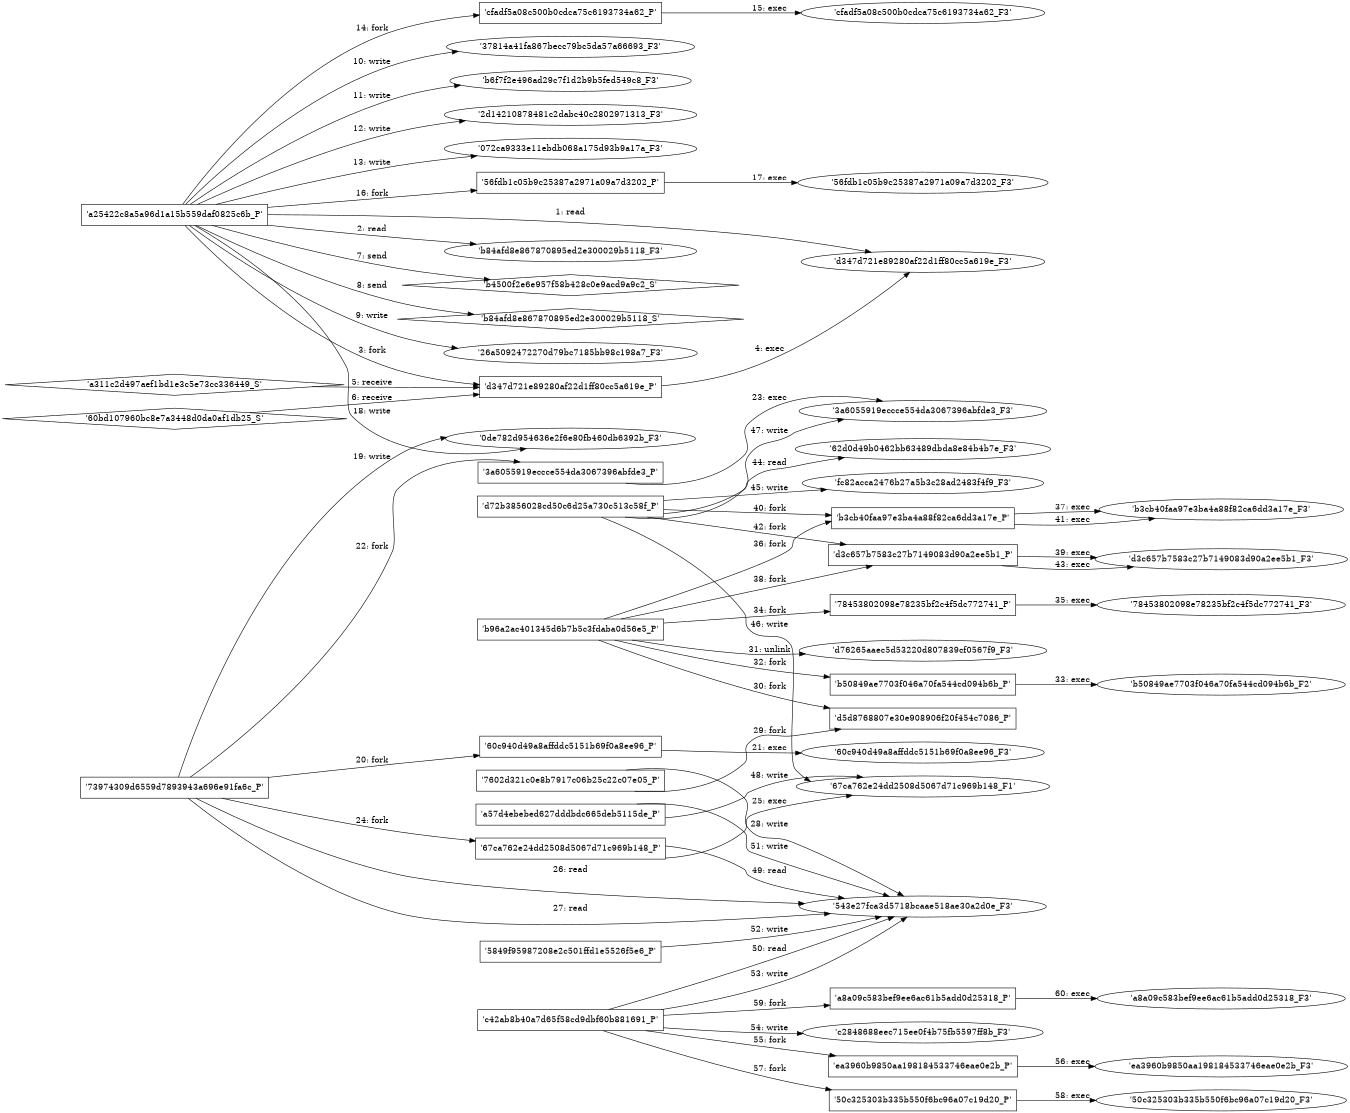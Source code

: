 digraph "D:\Learning\Paper\apt\基于CTI的攻击预警\Dataset\攻击图\ASGfromALLCTI\Threat Roundup for September 4 to September 11.dot" {
rankdir="LR"
size="9"
fixedsize="false"
splines="true"
nodesep=0.3
ranksep=0
fontsize=10
overlap="scalexy"
engine= "neato"
	"'d347d721e89280af22d1ff80cc5a619e_F3'" [node_type=file shape=ellipse]
	"'a25422c8a5a96d1a15b559daf0825c6b_P'" [node_type=Process shape=box]
	"'a25422c8a5a96d1a15b559daf0825c6b_P'" -> "'d347d721e89280af22d1ff80cc5a619e_F3'" [label="1: read"]
	"'b84afd8e867870895ed2e300029b5118_F3'" [node_type=file shape=ellipse]
	"'a25422c8a5a96d1a15b559daf0825c6b_P'" [node_type=Process shape=box]
	"'a25422c8a5a96d1a15b559daf0825c6b_P'" -> "'b84afd8e867870895ed2e300029b5118_F3'" [label="2: read"]
	"'a25422c8a5a96d1a15b559daf0825c6b_P'" [node_type=Process shape=box]
	"'d347d721e89280af22d1ff80cc5a619e_P'" [node_type=Process shape=box]
	"'a25422c8a5a96d1a15b559daf0825c6b_P'" -> "'d347d721e89280af22d1ff80cc5a619e_P'" [label="3: fork"]
	"'d347d721e89280af22d1ff80cc5a619e_P'" [node_type=Process shape=box]
	"'d347d721e89280af22d1ff80cc5a619e_F3'" [node_type=File shape=ellipse]
	"'d347d721e89280af22d1ff80cc5a619e_P'" -> "'d347d721e89280af22d1ff80cc5a619e_F3'" [label="4: exec"]
	"'d347d721e89280af22d1ff80cc5a619e_P'" [node_type=Process shape=box]
	"'a311c2d497aef1bd1e3c5e73cc336449_S'" [node_type=Socket shape=diamond]
	"'a311c2d497aef1bd1e3c5e73cc336449_S'" -> "'d347d721e89280af22d1ff80cc5a619e_P'" [label="5: receive"]
	"'d347d721e89280af22d1ff80cc5a619e_P'" [node_type=Process shape=box]
	"'60bd107960bc8e7a3448d0da0af1db25_S'" [node_type=Socket shape=diamond]
	"'60bd107960bc8e7a3448d0da0af1db25_S'" -> "'d347d721e89280af22d1ff80cc5a619e_P'" [label="6: receive"]
	"'b4500f2e6e957f58b428c0e9acd9a9c2_S'" [node_type=Socket shape=diamond]
	"'a25422c8a5a96d1a15b559daf0825c6b_P'" [node_type=Process shape=box]
	"'a25422c8a5a96d1a15b559daf0825c6b_P'" -> "'b4500f2e6e957f58b428c0e9acd9a9c2_S'" [label="7: send"]
	"'b84afd8e867870895ed2e300029b5118_S'" [node_type=Socket shape=diamond]
	"'a25422c8a5a96d1a15b559daf0825c6b_P'" [node_type=Process shape=box]
	"'a25422c8a5a96d1a15b559daf0825c6b_P'" -> "'b84afd8e867870895ed2e300029b5118_S'" [label="8: send"]
	"'26a5092472270d79bc7185bb98c198a7_F3'" [node_type=file shape=ellipse]
	"'a25422c8a5a96d1a15b559daf0825c6b_P'" [node_type=Process shape=box]
	"'a25422c8a5a96d1a15b559daf0825c6b_P'" -> "'26a5092472270d79bc7185bb98c198a7_F3'" [label="9: write"]
	"'37814a41fa867becc79bc5da57a66693_F3'" [node_type=file shape=ellipse]
	"'a25422c8a5a96d1a15b559daf0825c6b_P'" [node_type=Process shape=box]
	"'a25422c8a5a96d1a15b559daf0825c6b_P'" -> "'37814a41fa867becc79bc5da57a66693_F3'" [label="10: write"]
	"'b6f7f2e496ad29c7f1d2b9b5fed549c8_F3'" [node_type=file shape=ellipse]
	"'a25422c8a5a96d1a15b559daf0825c6b_P'" [node_type=Process shape=box]
	"'a25422c8a5a96d1a15b559daf0825c6b_P'" -> "'b6f7f2e496ad29c7f1d2b9b5fed549c8_F3'" [label="11: write"]
	"'2d14210878481c2dabc40c2802971313_F3'" [node_type=file shape=ellipse]
	"'a25422c8a5a96d1a15b559daf0825c6b_P'" [node_type=Process shape=box]
	"'a25422c8a5a96d1a15b559daf0825c6b_P'" -> "'2d14210878481c2dabc40c2802971313_F3'" [label="12: write"]
	"'072ca9333e11ebdb068a175d93b9a17a_F3'" [node_type=file shape=ellipse]
	"'a25422c8a5a96d1a15b559daf0825c6b_P'" [node_type=Process shape=box]
	"'a25422c8a5a96d1a15b559daf0825c6b_P'" -> "'072ca9333e11ebdb068a175d93b9a17a_F3'" [label="13: write"]
	"'a25422c8a5a96d1a15b559daf0825c6b_P'" [node_type=Process shape=box]
	"'cfadf5a08c500b0cdca75c6193734a62_P'" [node_type=Process shape=box]
	"'a25422c8a5a96d1a15b559daf0825c6b_P'" -> "'cfadf5a08c500b0cdca75c6193734a62_P'" [label="14: fork"]
	"'cfadf5a08c500b0cdca75c6193734a62_P'" [node_type=Process shape=box]
	"'cfadf5a08c500b0cdca75c6193734a62_F3'" [node_type=File shape=ellipse]
	"'cfadf5a08c500b0cdca75c6193734a62_P'" -> "'cfadf5a08c500b0cdca75c6193734a62_F3'" [label="15: exec"]
	"'a25422c8a5a96d1a15b559daf0825c6b_P'" [node_type=Process shape=box]
	"'56fdb1c05b9c25387a2971a09a7d3202_P'" [node_type=Process shape=box]
	"'a25422c8a5a96d1a15b559daf0825c6b_P'" -> "'56fdb1c05b9c25387a2971a09a7d3202_P'" [label="16: fork"]
	"'56fdb1c05b9c25387a2971a09a7d3202_P'" [node_type=Process shape=box]
	"'56fdb1c05b9c25387a2971a09a7d3202_F3'" [node_type=File shape=ellipse]
	"'56fdb1c05b9c25387a2971a09a7d3202_P'" -> "'56fdb1c05b9c25387a2971a09a7d3202_F3'" [label="17: exec"]
	"'0de782d954636e2f6e80fb460db6392b_F3'" [node_type=file shape=ellipse]
	"'a25422c8a5a96d1a15b559daf0825c6b_P'" [node_type=Process shape=box]
	"'a25422c8a5a96d1a15b559daf0825c6b_P'" -> "'0de782d954636e2f6e80fb460db6392b_F3'" [label="18: write"]
	"'0de782d954636e2f6e80fb460db6392b_F3'" [node_type=file shape=ellipse]
	"'73974309d6559d7893943a696e91fa6c_P'" [node_type=Process shape=box]
	"'73974309d6559d7893943a696e91fa6c_P'" -> "'0de782d954636e2f6e80fb460db6392b_F3'" [label="19: write"]
	"'73974309d6559d7893943a696e91fa6c_P'" [node_type=Process shape=box]
	"'60c940d49a8affddc5151b69f0a8ee96_P'" [node_type=Process shape=box]
	"'73974309d6559d7893943a696e91fa6c_P'" -> "'60c940d49a8affddc5151b69f0a8ee96_P'" [label="20: fork"]
	"'60c940d49a8affddc5151b69f0a8ee96_P'" [node_type=Process shape=box]
	"'60c940d49a8affddc5151b69f0a8ee96_F3'" [node_type=File shape=ellipse]
	"'60c940d49a8affddc5151b69f0a8ee96_P'" -> "'60c940d49a8affddc5151b69f0a8ee96_F3'" [label="21: exec"]
	"'73974309d6559d7893943a696e91fa6c_P'" [node_type=Process shape=box]
	"'3a6055919eccce554da3067396abfde3_P'" [node_type=Process shape=box]
	"'73974309d6559d7893943a696e91fa6c_P'" -> "'3a6055919eccce554da3067396abfde3_P'" [label="22: fork"]
	"'3a6055919eccce554da3067396abfde3_P'" [node_type=Process shape=box]
	"'3a6055919eccce554da3067396abfde3_F3'" [node_type=File shape=ellipse]
	"'3a6055919eccce554da3067396abfde3_P'" -> "'3a6055919eccce554da3067396abfde3_F3'" [label="23: exec"]
	"'73974309d6559d7893943a696e91fa6c_P'" [node_type=Process shape=box]
	"'67ca762e24dd2508d5067d71c969b148_P'" [node_type=Process shape=box]
	"'73974309d6559d7893943a696e91fa6c_P'" -> "'67ca762e24dd2508d5067d71c969b148_P'" [label="24: fork"]
	"'67ca762e24dd2508d5067d71c969b148_P'" [node_type=Process shape=box]
	"'67ca762e24dd2508d5067d71c969b148_F1'" [node_type=File shape=ellipse]
	"'67ca762e24dd2508d5067d71c969b148_P'" -> "'67ca762e24dd2508d5067d71c969b148_F1'" [label="25: exec"]
	"'543e27fca3d5718bcaae518ae30a2d0e_F3'" [node_type=file shape=ellipse]
	"'73974309d6559d7893943a696e91fa6c_P'" [node_type=Process shape=box]
	"'73974309d6559d7893943a696e91fa6c_P'" -> "'543e27fca3d5718bcaae518ae30a2d0e_F3'" [label="26: read"]
	"'543e27fca3d5718bcaae518ae30a2d0e_F3'" [node_type=file shape=ellipse]
	"'73974309d6559d7893943a696e91fa6c_P'" [node_type=Process shape=box]
	"'73974309d6559d7893943a696e91fa6c_P'" -> "'543e27fca3d5718bcaae518ae30a2d0e_F3'" [label="27: read"]
	"'543e27fca3d5718bcaae518ae30a2d0e_F3'" [node_type=file shape=ellipse]
	"'7602d321c0e8b7917c06b25c22c07e05_P'" [node_type=Process shape=box]
	"'7602d321c0e8b7917c06b25c22c07e05_P'" -> "'543e27fca3d5718bcaae518ae30a2d0e_F3'" [label="28: write"]
	"'7602d321c0e8b7917c06b25c22c07e05_P'" [node_type=Process shape=box]
	"'d5d8768807e30e908906f20f454c7086_P'" [node_type=Process shape=box]
	"'7602d321c0e8b7917c06b25c22c07e05_P'" -> "'d5d8768807e30e908906f20f454c7086_P'" [label="29: fork"]
	"'b96a2ac401345d6b7b5c3fdaba0d56e5_P'" [node_type=Process shape=box]
	"'d5d8768807e30e908906f20f454c7086_P'" [node_type=Process shape=box]
	"'b96a2ac401345d6b7b5c3fdaba0d56e5_P'" -> "'d5d8768807e30e908906f20f454c7086_P'" [label="30: fork"]
	"'d76265aaec5d53220d807839cf0567f9_F3'" [node_type=file shape=ellipse]
	"'b96a2ac401345d6b7b5c3fdaba0d56e5_P'" [node_type=Process shape=box]
	"'b96a2ac401345d6b7b5c3fdaba0d56e5_P'" -> "'d76265aaec5d53220d807839cf0567f9_F3'" [label="31: unlink"]
	"'b96a2ac401345d6b7b5c3fdaba0d56e5_P'" [node_type=Process shape=box]
	"'b50849ae7703f046a70fa544cd094b6b_P'" [node_type=Process shape=box]
	"'b96a2ac401345d6b7b5c3fdaba0d56e5_P'" -> "'b50849ae7703f046a70fa544cd094b6b_P'" [label="32: fork"]
	"'b50849ae7703f046a70fa544cd094b6b_P'" [node_type=Process shape=box]
	"'b50849ae7703f046a70fa544cd094b6b_F2'" [node_type=File shape=ellipse]
	"'b50849ae7703f046a70fa544cd094b6b_P'" -> "'b50849ae7703f046a70fa544cd094b6b_F2'" [label="33: exec"]
	"'b96a2ac401345d6b7b5c3fdaba0d56e5_P'" [node_type=Process shape=box]
	"'78453802098e78235bf2c4f5dc772741_P'" [node_type=Process shape=box]
	"'b96a2ac401345d6b7b5c3fdaba0d56e5_P'" -> "'78453802098e78235bf2c4f5dc772741_P'" [label="34: fork"]
	"'78453802098e78235bf2c4f5dc772741_P'" [node_type=Process shape=box]
	"'78453802098e78235bf2c4f5dc772741_F3'" [node_type=File shape=ellipse]
	"'78453802098e78235bf2c4f5dc772741_P'" -> "'78453802098e78235bf2c4f5dc772741_F3'" [label="35: exec"]
	"'b96a2ac401345d6b7b5c3fdaba0d56e5_P'" [node_type=Process shape=box]
	"'b3cb40faa97e3ba4a88f82ca6dd3a17e_P'" [node_type=Process shape=box]
	"'b96a2ac401345d6b7b5c3fdaba0d56e5_P'" -> "'b3cb40faa97e3ba4a88f82ca6dd3a17e_P'" [label="36: fork"]
	"'b3cb40faa97e3ba4a88f82ca6dd3a17e_P'" [node_type=Process shape=box]
	"'b3cb40faa97e3ba4a88f82ca6dd3a17e_F3'" [node_type=File shape=ellipse]
	"'b3cb40faa97e3ba4a88f82ca6dd3a17e_P'" -> "'b3cb40faa97e3ba4a88f82ca6dd3a17e_F3'" [label="37: exec"]
	"'b96a2ac401345d6b7b5c3fdaba0d56e5_P'" [node_type=Process shape=box]
	"'d3c657b7583c27b7149083d90a2ee5b1_P'" [node_type=Process shape=box]
	"'b96a2ac401345d6b7b5c3fdaba0d56e5_P'" -> "'d3c657b7583c27b7149083d90a2ee5b1_P'" [label="38: fork"]
	"'d3c657b7583c27b7149083d90a2ee5b1_P'" [node_type=Process shape=box]
	"'d3c657b7583c27b7149083d90a2ee5b1_F3'" [node_type=File shape=ellipse]
	"'d3c657b7583c27b7149083d90a2ee5b1_P'" -> "'d3c657b7583c27b7149083d90a2ee5b1_F3'" [label="39: exec"]
	"'d72b3856028cd50c6d25a730c513c58f_P'" [node_type=Process shape=box]
	"'b3cb40faa97e3ba4a88f82ca6dd3a17e_P'" [node_type=Process shape=box]
	"'d72b3856028cd50c6d25a730c513c58f_P'" -> "'b3cb40faa97e3ba4a88f82ca6dd3a17e_P'" [label="40: fork"]
	"'b3cb40faa97e3ba4a88f82ca6dd3a17e_P'" [node_type=Process shape=box]
	"'b3cb40faa97e3ba4a88f82ca6dd3a17e_F3'" [node_type=File shape=ellipse]
	"'b3cb40faa97e3ba4a88f82ca6dd3a17e_P'" -> "'b3cb40faa97e3ba4a88f82ca6dd3a17e_F3'" [label="41: exec"]
	"'d72b3856028cd50c6d25a730c513c58f_P'" [node_type=Process shape=box]
	"'d3c657b7583c27b7149083d90a2ee5b1_P'" [node_type=Process shape=box]
	"'d72b3856028cd50c6d25a730c513c58f_P'" -> "'d3c657b7583c27b7149083d90a2ee5b1_P'" [label="42: fork"]
	"'d3c657b7583c27b7149083d90a2ee5b1_P'" [node_type=Process shape=box]
	"'d3c657b7583c27b7149083d90a2ee5b1_F3'" [node_type=File shape=ellipse]
	"'d3c657b7583c27b7149083d90a2ee5b1_P'" -> "'d3c657b7583c27b7149083d90a2ee5b1_F3'" [label="43: exec"]
	"'62d0d49b0462bb63489dbda8e84b4b7e_F3'" [node_type=file shape=ellipse]
	"'d72b3856028cd50c6d25a730c513c58f_P'" [node_type=Process shape=box]
	"'d72b3856028cd50c6d25a730c513c58f_P'" -> "'62d0d49b0462bb63489dbda8e84b4b7e_F3'" [label="44: read"]
	"'fc82acca2476b27a5b3c28ad2483f4f9_F3'" [node_type=file shape=ellipse]
	"'d72b3856028cd50c6d25a730c513c58f_P'" [node_type=Process shape=box]
	"'d72b3856028cd50c6d25a730c513c58f_P'" -> "'fc82acca2476b27a5b3c28ad2483f4f9_F3'" [label="45: write"]
	"'67ca762e24dd2508d5067d71c969b148_F1'" [node_type=file shape=ellipse]
	"'d72b3856028cd50c6d25a730c513c58f_P'" [node_type=Process shape=box]
	"'d72b3856028cd50c6d25a730c513c58f_P'" -> "'67ca762e24dd2508d5067d71c969b148_F1'" [label="46: write"]
	"'3a6055919eccce554da3067396abfde3_F3'" [node_type=file shape=ellipse]
	"'d72b3856028cd50c6d25a730c513c58f_P'" [node_type=Process shape=box]
	"'d72b3856028cd50c6d25a730c513c58f_P'" -> "'3a6055919eccce554da3067396abfde3_F3'" [label="47: write"]
	"'67ca762e24dd2508d5067d71c969b148_F1'" [node_type=file shape=ellipse]
	"'a57d4ebebed627dddbdc665deb5115de_P'" [node_type=Process shape=box]
	"'a57d4ebebed627dddbdc665deb5115de_P'" -> "'67ca762e24dd2508d5067d71c969b148_F1'" [label="48: write"]
	"'543e27fca3d5718bcaae518ae30a2d0e_F3'" [node_type=file shape=ellipse]
	"'67ca762e24dd2508d5067d71c969b148_P'" [node_type=Process shape=box]
	"'67ca762e24dd2508d5067d71c969b148_P'" -> "'543e27fca3d5718bcaae518ae30a2d0e_F3'" [label="49: read"]
	"'543e27fca3d5718bcaae518ae30a2d0e_F3'" [node_type=file shape=ellipse]
	"'c42ab8b40a7d65f58cd9dbf60b881691_P'" [node_type=Process shape=box]
	"'c42ab8b40a7d65f58cd9dbf60b881691_P'" -> "'543e27fca3d5718bcaae518ae30a2d0e_F3'" [label="50: read"]
	"'543e27fca3d5718bcaae518ae30a2d0e_F3'" [node_type=file shape=ellipse]
	"'a57d4ebebed627dddbdc665deb5115de_P'" [node_type=Process shape=box]
	"'a57d4ebebed627dddbdc665deb5115de_P'" -> "'543e27fca3d5718bcaae518ae30a2d0e_F3'" [label="51: write"]
	"'543e27fca3d5718bcaae518ae30a2d0e_F3'" [node_type=file shape=ellipse]
	"'5849f95987208e2c501ffd1e5526f5e6_P'" [node_type=Process shape=box]
	"'5849f95987208e2c501ffd1e5526f5e6_P'" -> "'543e27fca3d5718bcaae518ae30a2d0e_F3'" [label="52: write"]
	"'543e27fca3d5718bcaae518ae30a2d0e_F3'" [node_type=file shape=ellipse]
	"'c42ab8b40a7d65f58cd9dbf60b881691_P'" [node_type=Process shape=box]
	"'c42ab8b40a7d65f58cd9dbf60b881691_P'" -> "'543e27fca3d5718bcaae518ae30a2d0e_F3'" [label="53: write"]
	"'c2848688eec715ee0f4b75fb5597ff8b_F3'" [node_type=file shape=ellipse]
	"'c42ab8b40a7d65f58cd9dbf60b881691_P'" [node_type=Process shape=box]
	"'c42ab8b40a7d65f58cd9dbf60b881691_P'" -> "'c2848688eec715ee0f4b75fb5597ff8b_F3'" [label="54: write"]
	"'c42ab8b40a7d65f58cd9dbf60b881691_P'" [node_type=Process shape=box]
	"'ea3960b9850aa198184533746eae0e2b_P'" [node_type=Process shape=box]
	"'c42ab8b40a7d65f58cd9dbf60b881691_P'" -> "'ea3960b9850aa198184533746eae0e2b_P'" [label="55: fork"]
	"'ea3960b9850aa198184533746eae0e2b_P'" [node_type=Process shape=box]
	"'ea3960b9850aa198184533746eae0e2b_F3'" [node_type=File shape=ellipse]
	"'ea3960b9850aa198184533746eae0e2b_P'" -> "'ea3960b9850aa198184533746eae0e2b_F3'" [label="56: exec"]
	"'c42ab8b40a7d65f58cd9dbf60b881691_P'" [node_type=Process shape=box]
	"'50c325303b335b550f6bc96a07c19d20_P'" [node_type=Process shape=box]
	"'c42ab8b40a7d65f58cd9dbf60b881691_P'" -> "'50c325303b335b550f6bc96a07c19d20_P'" [label="57: fork"]
	"'50c325303b335b550f6bc96a07c19d20_P'" [node_type=Process shape=box]
	"'50c325303b335b550f6bc96a07c19d20_F3'" [node_type=File shape=ellipse]
	"'50c325303b335b550f6bc96a07c19d20_P'" -> "'50c325303b335b550f6bc96a07c19d20_F3'" [label="58: exec"]
	"'c42ab8b40a7d65f58cd9dbf60b881691_P'" [node_type=Process shape=box]
	"'a8a09c583bef9ee6ac61b5add0d25318_P'" [node_type=Process shape=box]
	"'c42ab8b40a7d65f58cd9dbf60b881691_P'" -> "'a8a09c583bef9ee6ac61b5add0d25318_P'" [label="59: fork"]
	"'a8a09c583bef9ee6ac61b5add0d25318_P'" [node_type=Process shape=box]
	"'a8a09c583bef9ee6ac61b5add0d25318_F3'" [node_type=File shape=ellipse]
	"'a8a09c583bef9ee6ac61b5add0d25318_P'" -> "'a8a09c583bef9ee6ac61b5add0d25318_F3'" [label="60: exec"]
}
